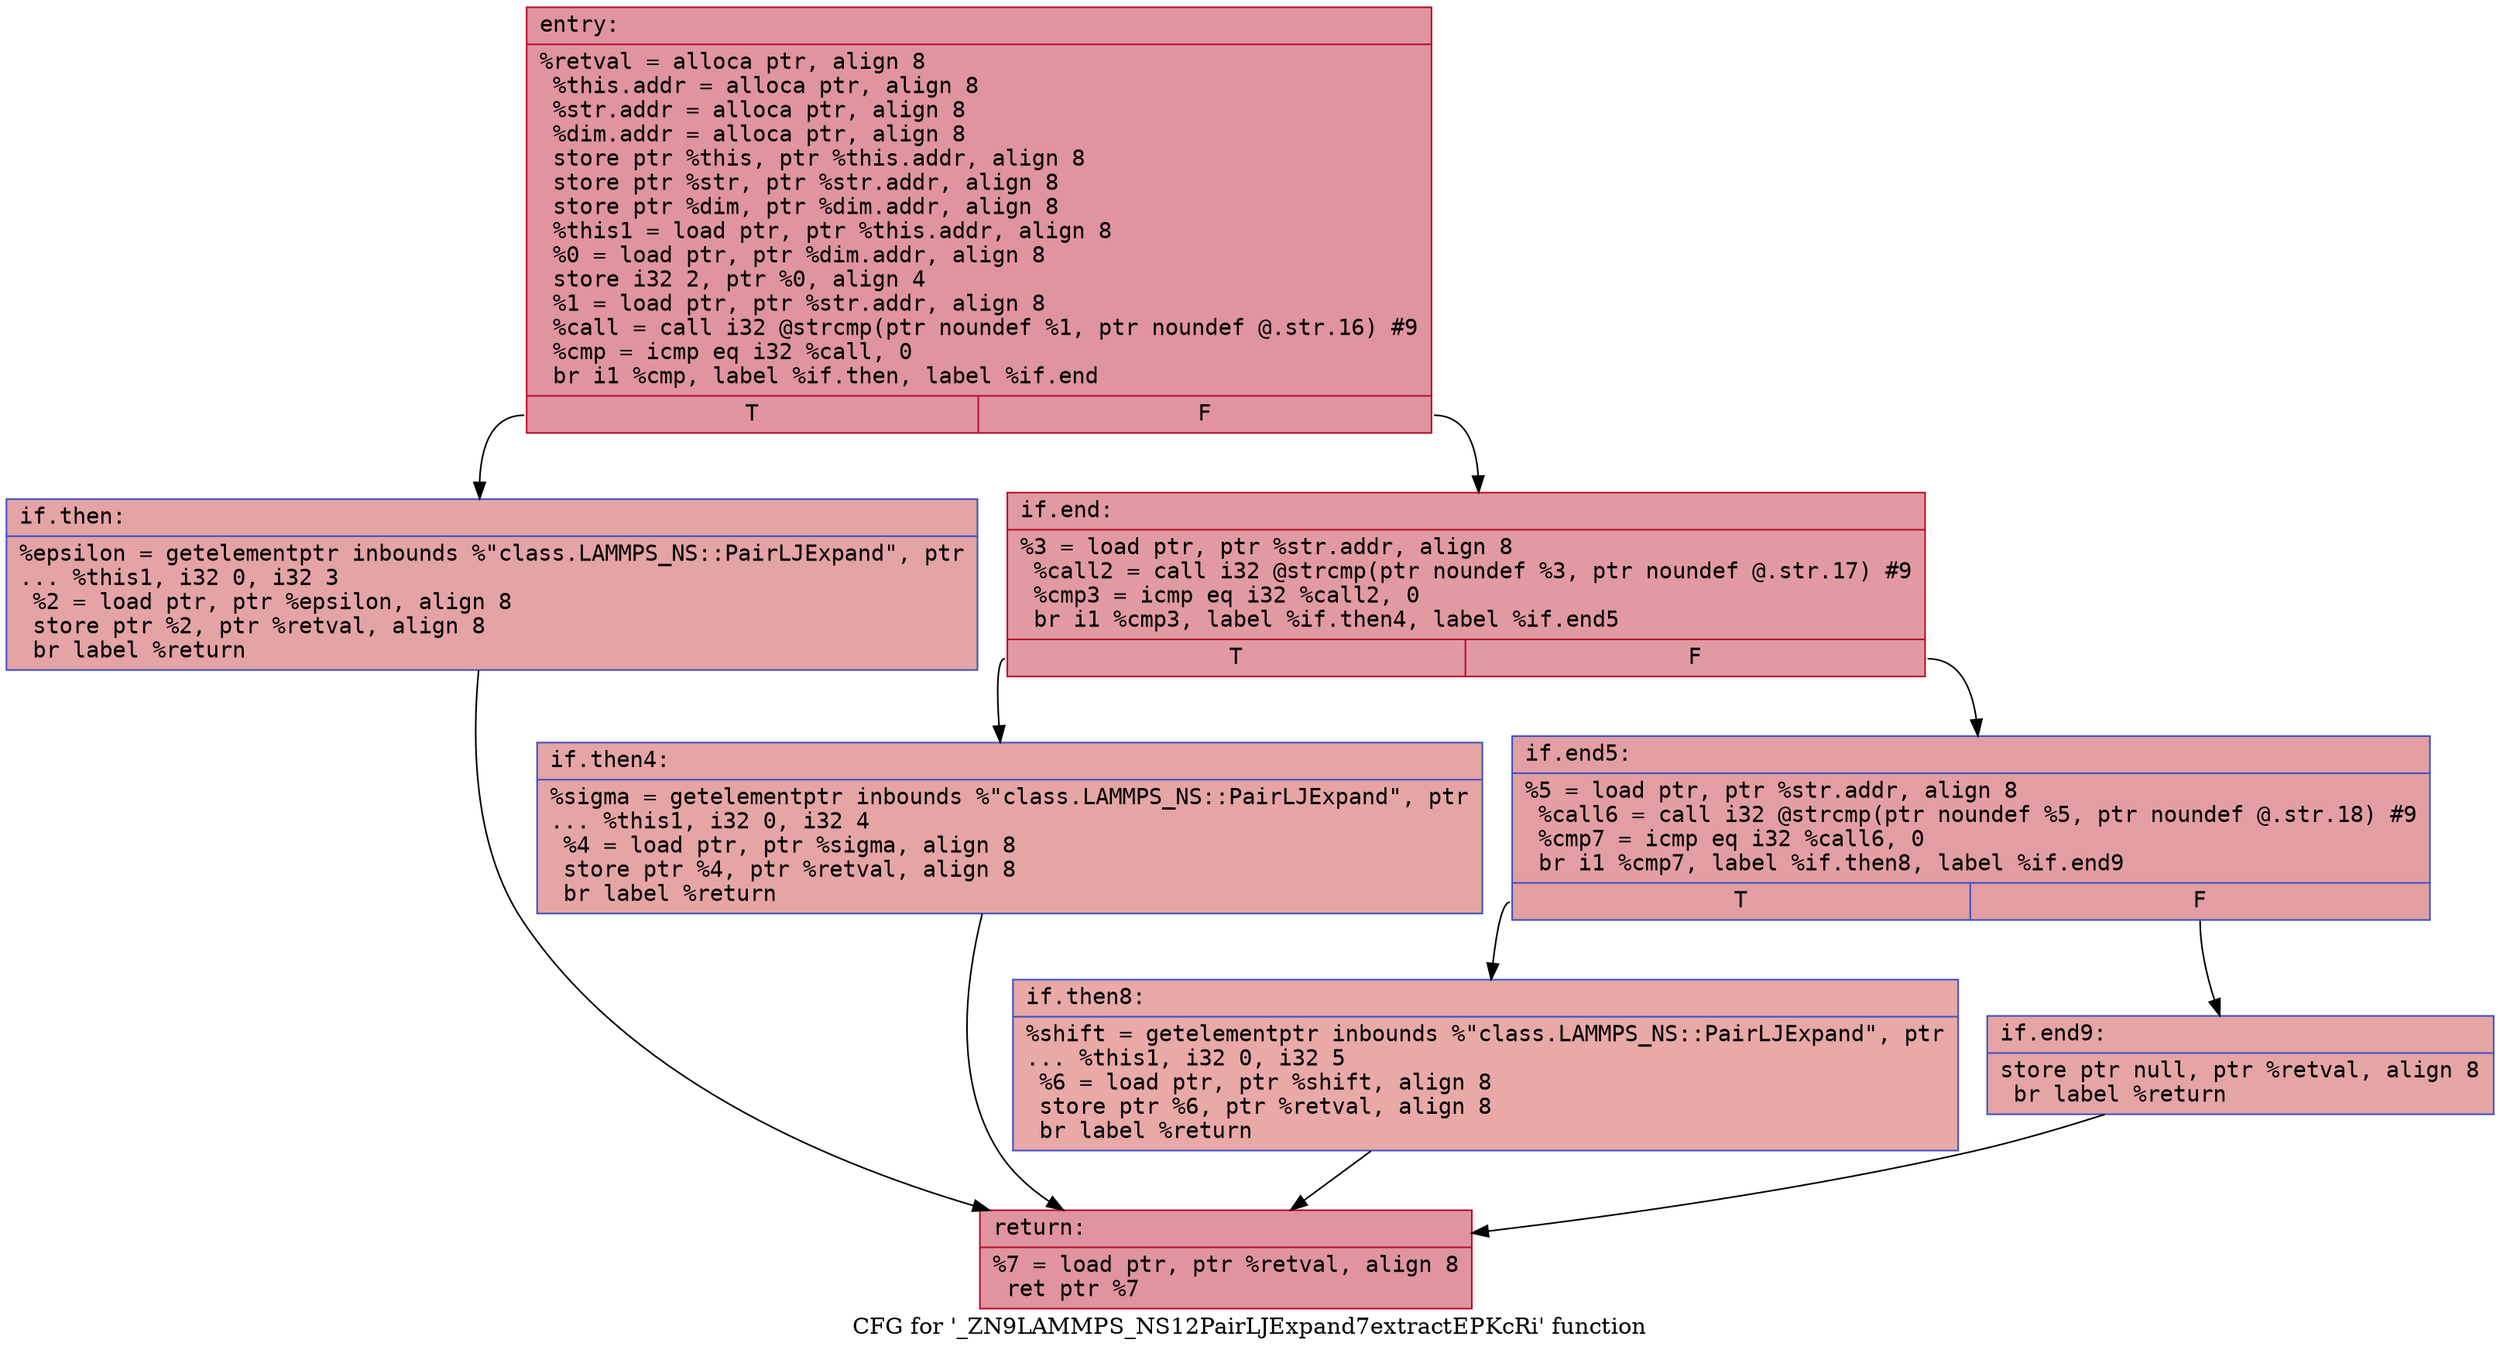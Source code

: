 digraph "CFG for '_ZN9LAMMPS_NS12PairLJExpand7extractEPKcRi' function" {
	label="CFG for '_ZN9LAMMPS_NS12PairLJExpand7extractEPKcRi' function";

	Node0x55d88da08a20 [shape=record,color="#b70d28ff", style=filled, fillcolor="#b70d2870" fontname="Courier",label="{entry:\l|  %retval = alloca ptr, align 8\l  %this.addr = alloca ptr, align 8\l  %str.addr = alloca ptr, align 8\l  %dim.addr = alloca ptr, align 8\l  store ptr %this, ptr %this.addr, align 8\l  store ptr %str, ptr %str.addr, align 8\l  store ptr %dim, ptr %dim.addr, align 8\l  %this1 = load ptr, ptr %this.addr, align 8\l  %0 = load ptr, ptr %dim.addr, align 8\l  store i32 2, ptr %0, align 4\l  %1 = load ptr, ptr %str.addr, align 8\l  %call = call i32 @strcmp(ptr noundef %1, ptr noundef @.str.16) #9\l  %cmp = icmp eq i32 %call, 0\l  br i1 %cmp, label %if.then, label %if.end\l|{<s0>T|<s1>F}}"];
	Node0x55d88da08a20:s0 -> Node0x55d88da09bc0[tooltip="entry -> if.then\nProbability 37.50%" ];
	Node0x55d88da08a20:s1 -> Node0x55d88da09c30[tooltip="entry -> if.end\nProbability 62.50%" ];
	Node0x55d88da09bc0 [shape=record,color="#3d50c3ff", style=filled, fillcolor="#c32e3170" fontname="Courier",label="{if.then:\l|  %epsilon = getelementptr inbounds %\"class.LAMMPS_NS::PairLJExpand\", ptr\l... %this1, i32 0, i32 3\l  %2 = load ptr, ptr %epsilon, align 8\l  store ptr %2, ptr %retval, align 8\l  br label %return\l}"];
	Node0x55d88da09bc0 -> Node0x55d88da0a0f0[tooltip="if.then -> return\nProbability 100.00%" ];
	Node0x55d88da09c30 [shape=record,color="#b70d28ff", style=filled, fillcolor="#bb1b2c70" fontname="Courier",label="{if.end:\l|  %3 = load ptr, ptr %str.addr, align 8\l  %call2 = call i32 @strcmp(ptr noundef %3, ptr noundef @.str.17) #9\l  %cmp3 = icmp eq i32 %call2, 0\l  br i1 %cmp3, label %if.then4, label %if.end5\l|{<s0>T|<s1>F}}"];
	Node0x55d88da09c30:s0 -> Node0x55d88da0a450[tooltip="if.end -> if.then4\nProbability 37.50%" ];
	Node0x55d88da09c30:s1 -> Node0x55d88da0a4a0[tooltip="if.end -> if.end5\nProbability 62.50%" ];
	Node0x55d88da0a450 [shape=record,color="#3d50c3ff", style=filled, fillcolor="#c5333470" fontname="Courier",label="{if.then4:\l|  %sigma = getelementptr inbounds %\"class.LAMMPS_NS::PairLJExpand\", ptr\l... %this1, i32 0, i32 4\l  %4 = load ptr, ptr %sigma, align 8\l  store ptr %4, ptr %retval, align 8\l  br label %return\l}"];
	Node0x55d88da0a450 -> Node0x55d88da0a0f0[tooltip="if.then4 -> return\nProbability 100.00%" ];
	Node0x55d88da0a4a0 [shape=record,color="#3d50c3ff", style=filled, fillcolor="#be242e70" fontname="Courier",label="{if.end5:\l|  %5 = load ptr, ptr %str.addr, align 8\l  %call6 = call i32 @strcmp(ptr noundef %5, ptr noundef @.str.18) #9\l  %cmp7 = icmp eq i32 %call6, 0\l  br i1 %cmp7, label %if.then8, label %if.end9\l|{<s0>T|<s1>F}}"];
	Node0x55d88da0a4a0:s0 -> Node0x55d88da0aab0[tooltip="if.end5 -> if.then8\nProbability 37.50%" ];
	Node0x55d88da0a4a0:s1 -> Node0x55d88da0ab30[tooltip="if.end5 -> if.end9\nProbability 62.50%" ];
	Node0x55d88da0aab0 [shape=record,color="#3d50c3ff", style=filled, fillcolor="#ca3b3770" fontname="Courier",label="{if.then8:\l|  %shift = getelementptr inbounds %\"class.LAMMPS_NS::PairLJExpand\", ptr\l... %this1, i32 0, i32 5\l  %6 = load ptr, ptr %shift, align 8\l  store ptr %6, ptr %retval, align 8\l  br label %return\l}"];
	Node0x55d88da0aab0 -> Node0x55d88da0a0f0[tooltip="if.then8 -> return\nProbability 100.00%" ];
	Node0x55d88da0ab30 [shape=record,color="#3d50c3ff", style=filled, fillcolor="#c5333470" fontname="Courier",label="{if.end9:\l|  store ptr null, ptr %retval, align 8\l  br label %return\l}"];
	Node0x55d88da0ab30 -> Node0x55d88da0a0f0[tooltip="if.end9 -> return\nProbability 100.00%" ];
	Node0x55d88da0a0f0 [shape=record,color="#b70d28ff", style=filled, fillcolor="#b70d2870" fontname="Courier",label="{return:\l|  %7 = load ptr, ptr %retval, align 8\l  ret ptr %7\l}"];
}
